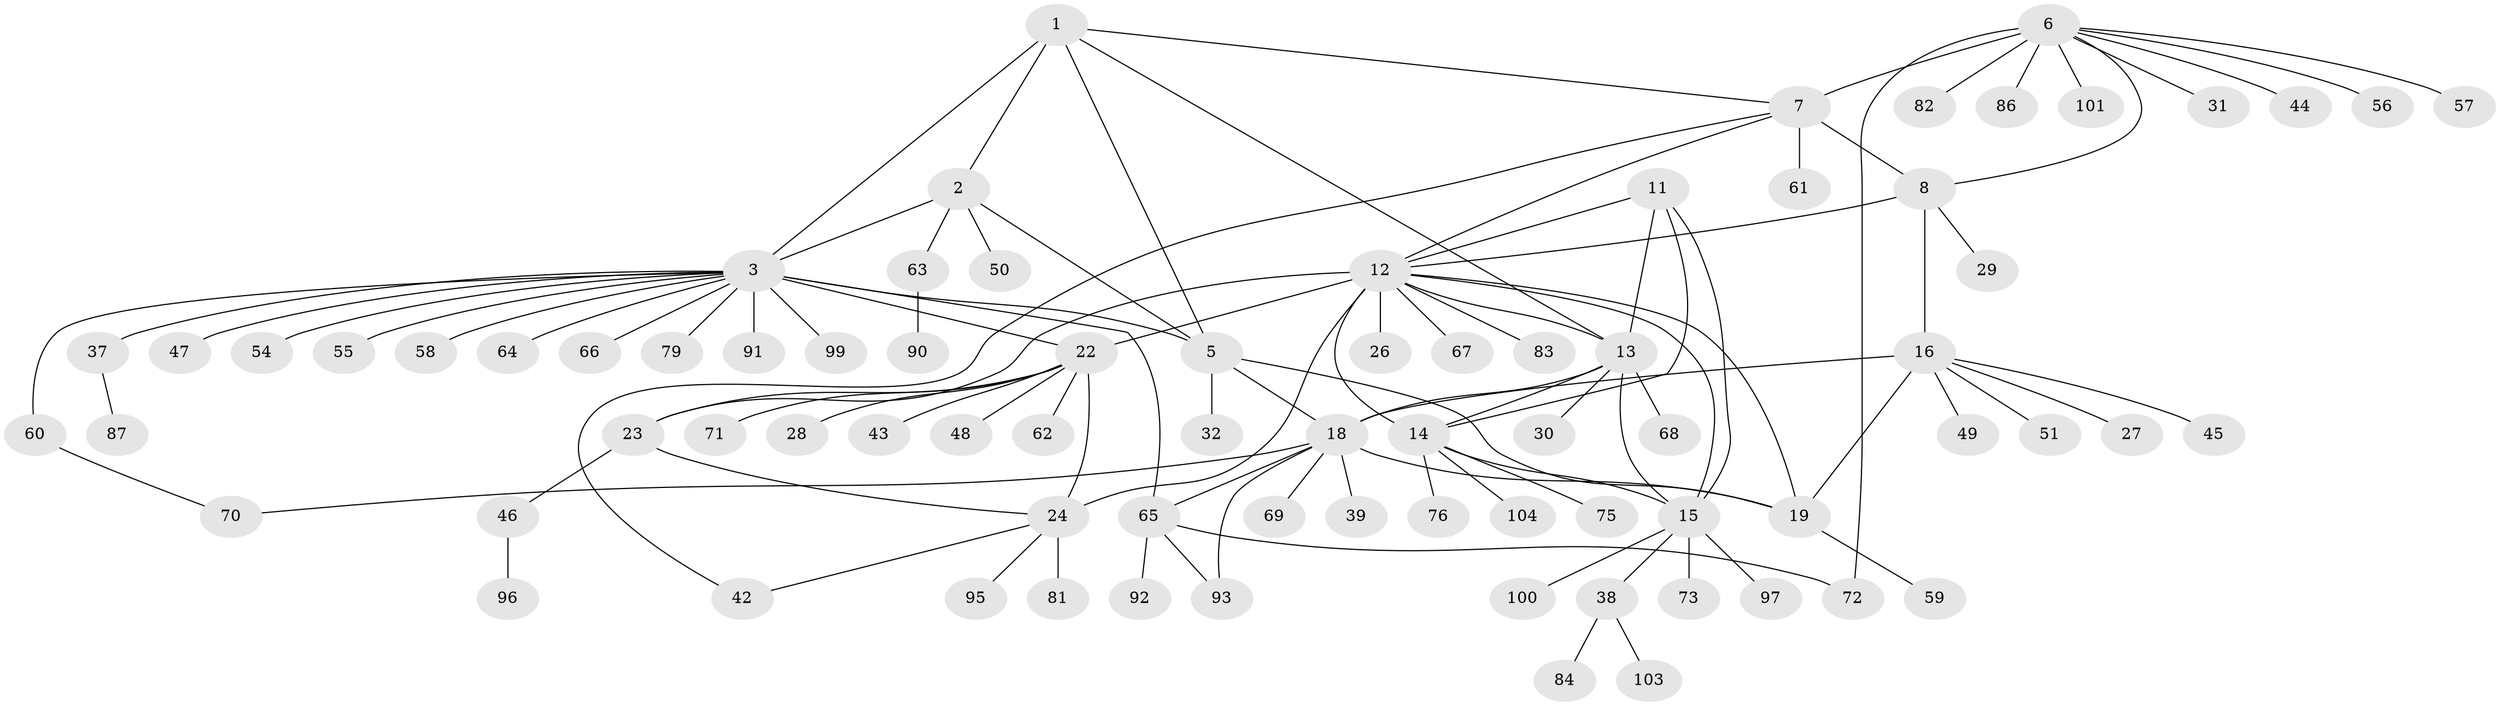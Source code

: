 // Generated by graph-tools (version 1.1) at 2025/24/03/03/25 07:24:12]
// undirected, 79 vertices, 104 edges
graph export_dot {
graph [start="1"]
  node [color=gray90,style=filled];
  1 [super="+94"];
  2 [super="+98"];
  3 [super="+4"];
  5 [super="+34"];
  6 [super="+10"];
  7 [super="+9"];
  8 [super="+89"];
  11 [super="+35"];
  12 [super="+21"];
  13 [super="+74"];
  14 [super="+33"];
  15 [super="+36"];
  16 [super="+17"];
  18 [super="+53"];
  19 [super="+20"];
  22 [super="+25"];
  23 [super="+102"];
  24 [super="+85"];
  26;
  27;
  28;
  29;
  30;
  31 [super="+77"];
  32;
  37 [super="+40"];
  38 [super="+41"];
  39;
  42;
  43;
  44;
  45 [super="+52"];
  46 [super="+80"];
  47;
  48;
  49;
  50;
  51;
  54;
  55;
  56;
  57;
  58;
  59;
  60 [super="+88"];
  61;
  62;
  63;
  64;
  65 [super="+78"];
  66;
  67;
  68;
  69;
  70;
  71;
  72;
  73;
  75;
  76;
  79;
  81;
  82;
  83;
  84;
  86;
  87;
  90;
  91;
  92;
  93;
  95;
  96;
  97;
  99;
  100;
  101;
  103;
  104;
  1 -- 2;
  1 -- 3 [weight=2];
  1 -- 5;
  1 -- 7;
  1 -- 13;
  2 -- 3 [weight=2];
  2 -- 5;
  2 -- 50;
  2 -- 63;
  3 -- 5 [weight=2];
  3 -- 64;
  3 -- 65;
  3 -- 66;
  3 -- 79;
  3 -- 22;
  3 -- 91;
  3 -- 99;
  3 -- 37;
  3 -- 47;
  3 -- 54;
  3 -- 55;
  3 -- 58;
  3 -- 60;
  5 -- 18;
  5 -- 32;
  5 -- 19;
  6 -- 7 [weight=4];
  6 -- 8 [weight=2];
  6 -- 31;
  6 -- 72;
  6 -- 86;
  6 -- 101;
  6 -- 44;
  6 -- 82;
  6 -- 56;
  6 -- 57;
  7 -- 8 [weight=2];
  7 -- 12;
  7 -- 42;
  7 -- 61;
  8 -- 16;
  8 -- 29;
  8 -- 12;
  11 -- 12;
  11 -- 13;
  11 -- 14;
  11 -- 15;
  12 -- 13;
  12 -- 14;
  12 -- 15;
  12 -- 67;
  12 -- 83;
  12 -- 22 [weight=2];
  12 -- 23;
  12 -- 24;
  12 -- 26;
  12 -- 19;
  13 -- 14;
  13 -- 15;
  13 -- 18;
  13 -- 30;
  13 -- 68;
  14 -- 15;
  14 -- 75;
  14 -- 76;
  14 -- 104;
  15 -- 38;
  15 -- 73;
  15 -- 100;
  15 -- 97;
  16 -- 18 [weight=2];
  16 -- 19 [weight=4];
  16 -- 45;
  16 -- 49;
  16 -- 51;
  16 -- 27;
  18 -- 19 [weight=2];
  18 -- 39;
  18 -- 65;
  18 -- 69;
  18 -- 70;
  18 -- 93;
  19 -- 59;
  22 -- 23 [weight=2];
  22 -- 24 [weight=2];
  22 -- 28;
  22 -- 62;
  22 -- 48;
  22 -- 71;
  22 -- 43;
  23 -- 24;
  23 -- 46;
  24 -- 42;
  24 -- 81;
  24 -- 95;
  37 -- 87;
  38 -- 103;
  38 -- 84;
  46 -- 96;
  60 -- 70;
  63 -- 90;
  65 -- 72;
  65 -- 92;
  65 -- 93;
}
